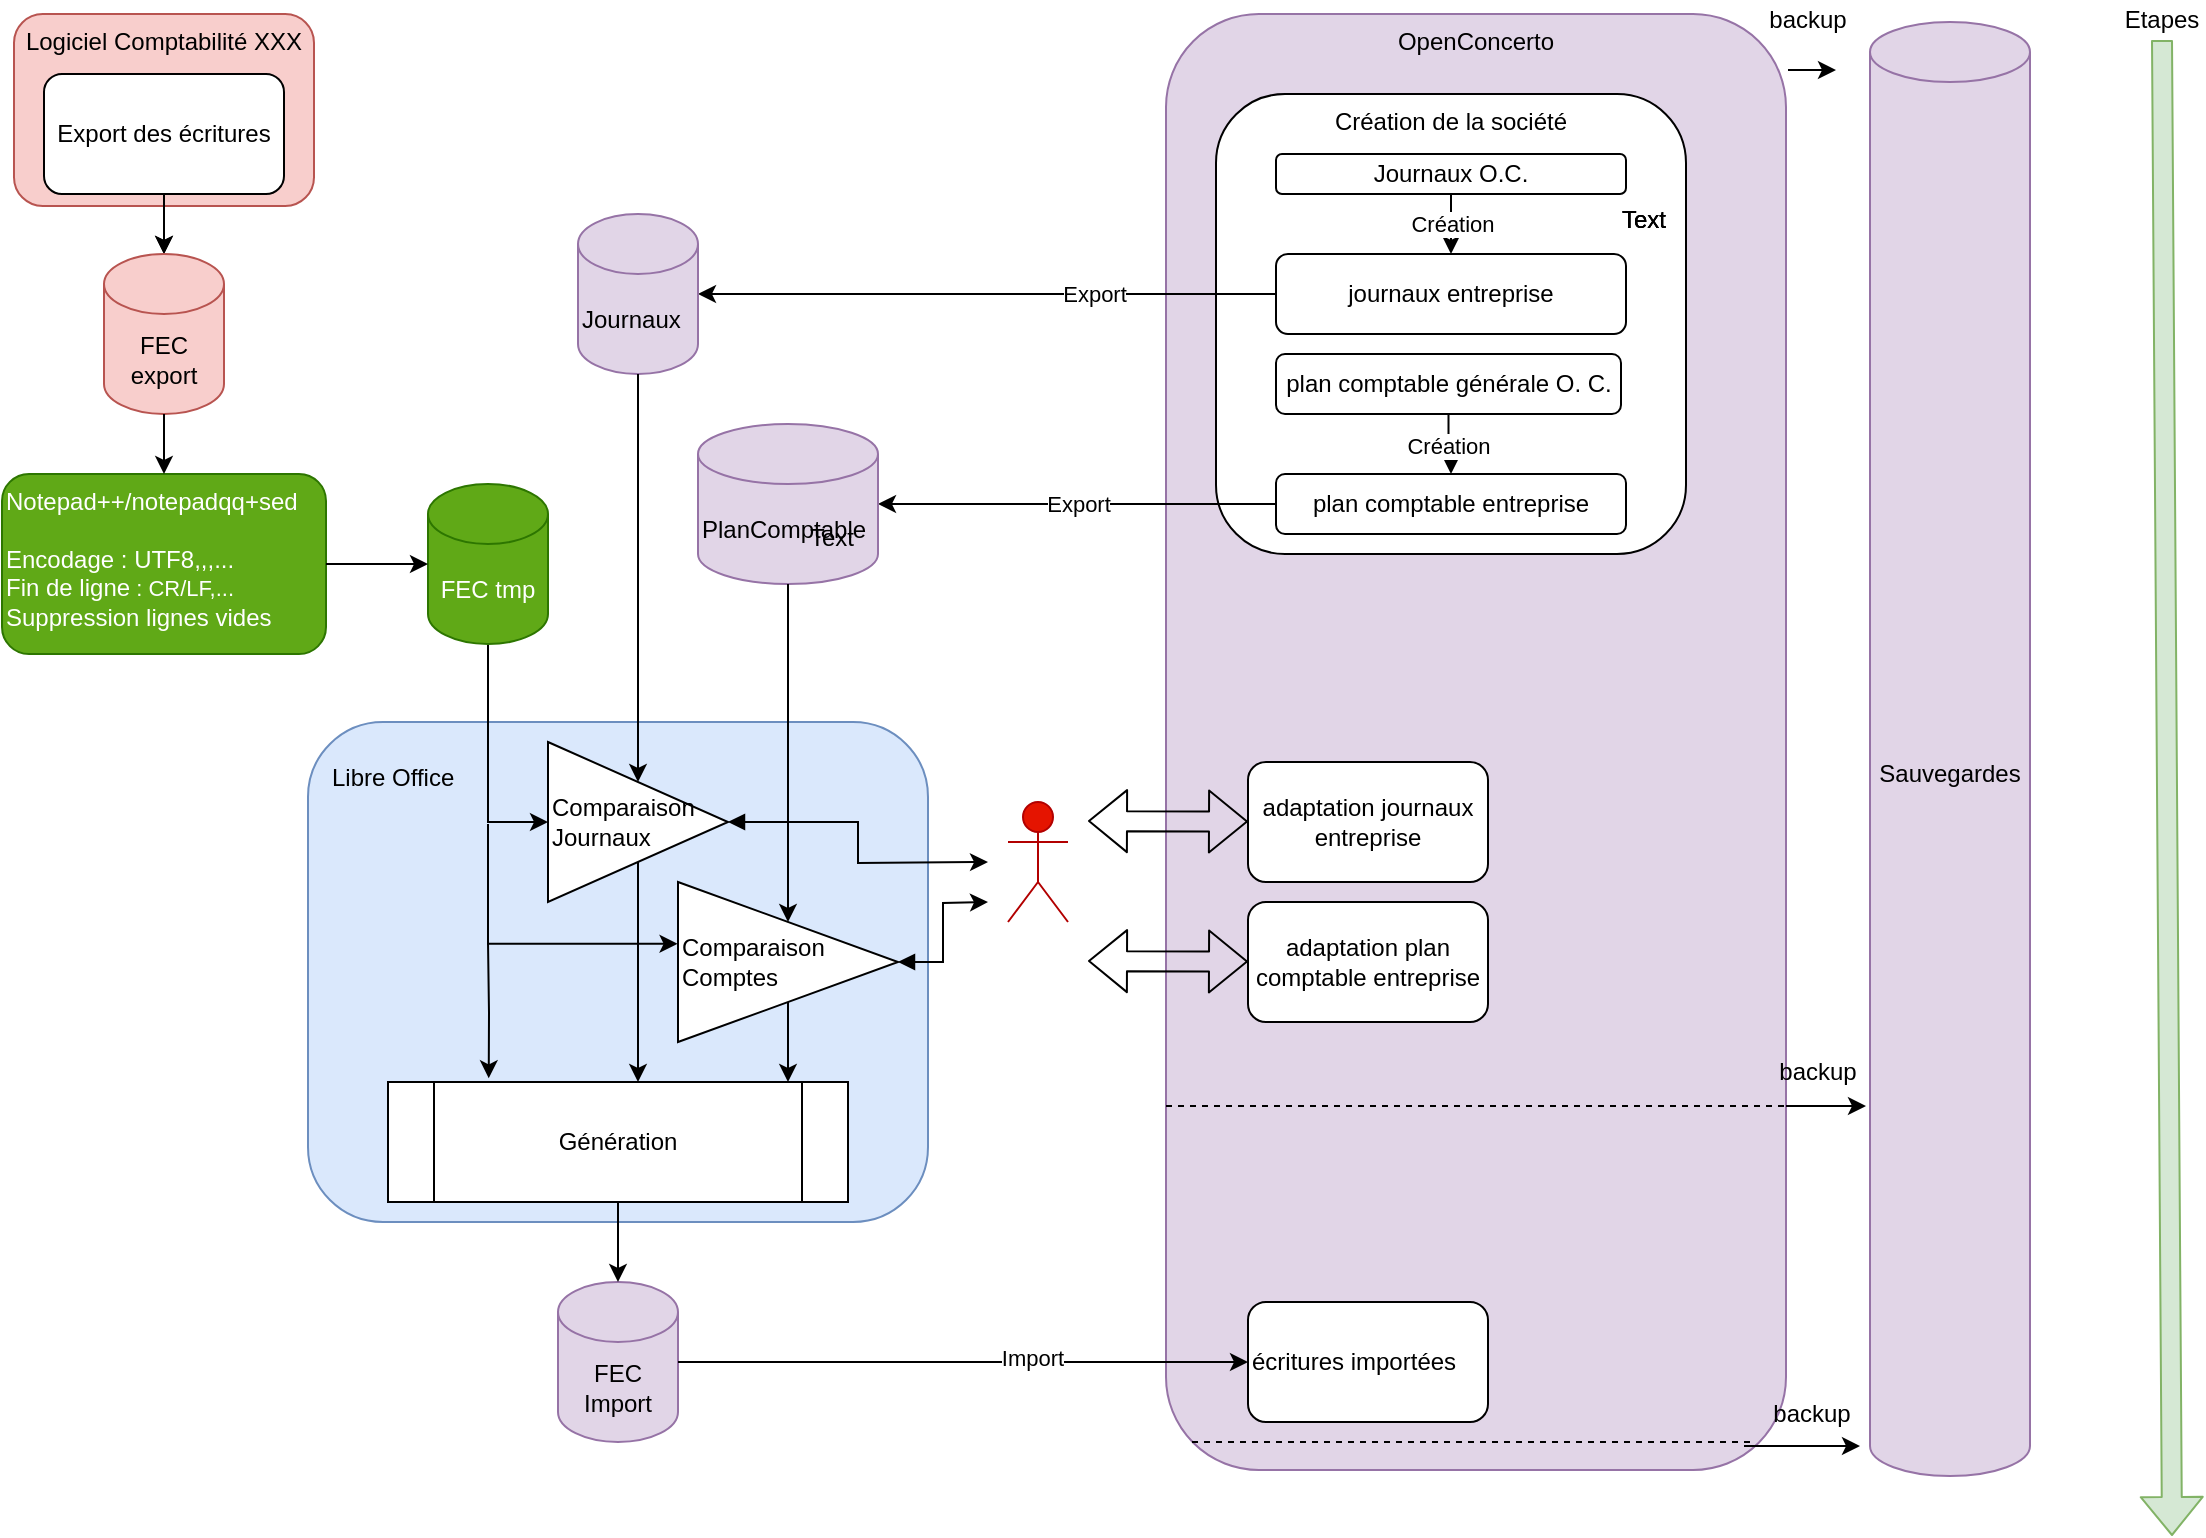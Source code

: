<mxfile version="14.1.8" type="device"><diagram id="FTtBnfxuCCxlrer31UgB" name="Page-1"><mxGraphModel dx="1102" dy="573" grid="0" gridSize="10" guides="1" tooltips="1" connect="1" arrows="1" fold="1" page="1" pageScale="1" pageWidth="1169" pageHeight="827" math="0" shadow="0"><root><mxCell id="0"/><mxCell id="1" parent="0"/><mxCell id="Ok6QgN-XUsgTElneWZgb-4" value="" style="edgeStyle=orthogonalEdgeStyle;rounded=0;orthogonalLoop=1;jettySize=auto;html=1;" parent="1" source="Ok6QgN-XUsgTElneWZgb-2" target="Ok6QgN-XUsgTElneWZgb-1" edge="1"><mxGeometry relative="1" as="geometry"/></mxCell><mxCell id="Ok6QgN-XUsgTElneWZgb-9" value="OpenConcerto" style="rounded=1;whiteSpace=wrap;html=1;align=center;verticalAlign=top;fillColor=#e1d5e7;strokeColor=#9673a6;" parent="1" vertex="1"><mxGeometry x="590" y="10" width="310" height="728" as="geometry"/></mxCell><mxCell id="Ok6QgN-XUsgTElneWZgb-10" value="Création de la société" style="rounded=1;whiteSpace=wrap;html=1;align=center;verticalAlign=top;" parent="1" vertex="1"><mxGeometry x="615" y="50" width="235" height="230" as="geometry"/></mxCell><mxCell id="Ok6QgN-XUsgTElneWZgb-21" style="edgeStyle=orthogonalEdgeStyle;rounded=0;orthogonalLoop=1;jettySize=auto;html=1;entryX=1;entryY=0.5;entryDx=0;entryDy=0;entryPerimeter=0;" parent="1" source="Ok6QgN-XUsgTElneWZgb-11" target="Ok6QgN-XUsgTElneWZgb-15" edge="1"><mxGeometry relative="1" as="geometry"/></mxCell><mxCell id="_dG5pLLXeFvFAPmjRebj-5" value="Export" style="edgeLabel;html=1;align=center;verticalAlign=middle;resizable=0;points=[];" parent="Ok6QgN-XUsgTElneWZgb-21" vertex="1" connectable="0"><mxGeometry x="-0.369" relative="1" as="geometry"><mxPoint as="offset"/></mxGeometry></mxCell><mxCell id="Ok6QgN-XUsgTElneWZgb-11" value="journaux entreprise" style="rounded=1;whiteSpace=wrap;html=1;align=center;" parent="1" vertex="1"><mxGeometry x="645" y="130" width="175" height="40" as="geometry"/></mxCell><mxCell id="Ok6QgN-XUsgTElneWZgb-23" value="Export" style="edgeStyle=orthogonalEdgeStyle;rounded=0;orthogonalLoop=1;jettySize=auto;html=1;" parent="1" source="Ok6QgN-XUsgTElneWZgb-14" target="Ok6QgN-XUsgTElneWZgb-16" edge="1"><mxGeometry relative="1" as="geometry"/></mxCell><mxCell id="Ok6QgN-XUsgTElneWZgb-14" value="plan comptable entreprise" style="rounded=1;whiteSpace=wrap;html=1;align=center;" parent="1" vertex="1"><mxGeometry x="645" y="240" width="175" height="30" as="geometry"/></mxCell><mxCell id="Ok6QgN-XUsgTElneWZgb-15" value="Journaux" style="shape=cylinder3;whiteSpace=wrap;html=1;boundedLbl=1;backgroundOutline=1;size=15;align=left;fillColor=#e1d5e7;strokeColor=#9673a6;" parent="1" vertex="1"><mxGeometry x="296" y="110" width="60" height="80" as="geometry"/></mxCell><mxCell id="Ok6QgN-XUsgTElneWZgb-16" value="PlanComptable" style="shape=cylinder3;whiteSpace=wrap;html=1;boundedLbl=1;backgroundOutline=1;size=15;align=left;fillColor=#e1d5e7;strokeColor=#9673a6;" parent="1" vertex="1"><mxGeometry x="356" y="215" width="90" height="80" as="geometry"/></mxCell><mxCell id="Ok6QgN-XUsgTElneWZgb-46" value="Logiciel Comptabilité XXX" style="rounded=1;whiteSpace=wrap;html=1;align=center;verticalAlign=top;fillColor=#f8cecc;strokeColor=#b85450;" parent="1" vertex="1"><mxGeometry x="14" y="10" width="150" height="96" as="geometry"/></mxCell><mxCell id="Ok6QgN-XUsgTElneWZgb-47" style="edgeStyle=orthogonalEdgeStyle;rounded=0;orthogonalLoop=1;jettySize=auto;html=1;entryX=0.5;entryY=0;entryDx=0;entryDy=0;entryPerimeter=0;" parent="1" source="Ok6QgN-XUsgTElneWZgb-2" target="Ok6QgN-XUsgTElneWZgb-1" edge="1"><mxGeometry relative="1" as="geometry"/></mxCell><mxCell id="Ok6QgN-XUsgTElneWZgb-2" value="Export des écritures" style="rounded=1;whiteSpace=wrap;html=1;" parent="1" vertex="1"><mxGeometry x="29" y="40" width="120" height="60" as="geometry"/></mxCell><mxCell id="_dG5pLLXeFvFAPmjRebj-6" value="Création" style="edgeStyle=orthogonalEdgeStyle;rounded=0;orthogonalLoop=1;jettySize=auto;html=1;" parent="1" source="_dG5pLLXeFvFAPmjRebj-3" target="Ok6QgN-XUsgTElneWZgb-11" edge="1"><mxGeometry relative="1" as="geometry"/></mxCell><mxCell id="_dG5pLLXeFvFAPmjRebj-3" value="Journaux O.C." style="rounded=1;whiteSpace=wrap;html=1;align=center;" parent="1" vertex="1"><mxGeometry x="645" y="80" width="175" height="20" as="geometry"/></mxCell><mxCell id="_dG5pLLXeFvFAPmjRebj-8" value="Création" style="edgeStyle=orthogonalEdgeStyle;rounded=0;orthogonalLoop=1;jettySize=auto;html=1;entryX=0.5;entryY=0;entryDx=0;entryDy=0;" parent="1" source="_dG5pLLXeFvFAPmjRebj-7" target="Ok6QgN-XUsgTElneWZgb-14" edge="1"><mxGeometry relative="1" as="geometry"/></mxCell><mxCell id="_dG5pLLXeFvFAPmjRebj-7" value="plan comptable générale O. C." style="rounded=1;whiteSpace=wrap;html=1;align=center;" parent="1" vertex="1"><mxGeometry x="645" y="180" width="172.5" height="30" as="geometry"/></mxCell><mxCell id="Ok6QgN-XUsgTElneWZgb-17" value="&amp;nbsp; &amp;nbsp;&lt;br&gt;&amp;nbsp; &amp;nbsp;Libre Office" style="rounded=1;whiteSpace=wrap;html=1;align=left;horizontal=1;verticalAlign=top;fillColor=#dae8fc;strokeColor=#6c8ebf;" parent="1" vertex="1"><mxGeometry x="161" y="364" width="310" height="250" as="geometry"/></mxCell><mxCell id="Ok6QgN-XUsgTElneWZgb-32" style="edgeStyle=orthogonalEdgeStyle;rounded=0;orthogonalLoop=1;jettySize=auto;html=1;startArrow=block;startFill=1;" parent="1" source="Ok6QgN-XUsgTElneWZgb-18" edge="1"><mxGeometry x="161" y="364" as="geometry"><mxPoint x="501" y="434" as="targetPoint"/></mxGeometry></mxCell><mxCell id="Ok6QgN-XUsgTElneWZgb-18" value="Comparaison&lt;br&gt;Journaux" style="triangle;whiteSpace=wrap;html=1;align=left;" parent="1" vertex="1"><mxGeometry x="281" y="374" width="90" height="80" as="geometry"/></mxCell><mxCell id="Ok6QgN-XUsgTElneWZgb-19" style="edgeStyle=orthogonalEdgeStyle;rounded=0;orthogonalLoop=1;jettySize=auto;html=1;entryX=0;entryY=0.5;entryDx=0;entryDy=0;" parent="1" source="Ok6QgN-XUsgTElneWZgb-7" target="Ok6QgN-XUsgTElneWZgb-18" edge="1"><mxGeometry x="161" y="364" as="geometry"/></mxCell><mxCell id="Ok6QgN-XUsgTElneWZgb-24" value="Actor" style="shape=umlActor;verticalLabelPosition=bottom;verticalAlign=top;html=1;outlineConnect=0;align=left;fillColor=#e51400;strokeColor=#B20000;fontColor=#ffffff;" parent="1" vertex="1"><mxGeometry x="511" y="404" width="30" height="60" as="geometry"/></mxCell><mxCell id="Ok6QgN-XUsgTElneWZgb-25" value="" style="shape=flexArrow;endArrow=classic;startArrow=classic;html=1;" parent="1" target="Ok6QgN-XUsgTElneWZgb-26" edge="1"><mxGeometry x="161" y="364" width="50" height="50" as="geometry"><mxPoint x="551" y="413.5" as="sourcePoint"/><mxPoint x="621" y="414" as="targetPoint"/></mxGeometry></mxCell><mxCell id="Ok6QgN-XUsgTElneWZgb-26" value="adaptation journaux entreprise" style="rounded=1;whiteSpace=wrap;html=1;" parent="1" vertex="1"><mxGeometry x="631" y="384" width="120" height="60" as="geometry"/></mxCell><mxCell id="Ok6QgN-XUsgTElneWZgb-33" style="edgeStyle=orthogonalEdgeStyle;rounded=0;orthogonalLoop=1;jettySize=auto;html=1;startArrow=block;startFill=1;" parent="1" source="Ok6QgN-XUsgTElneWZgb-27" edge="1"><mxGeometry x="161" y="364" as="geometry"><mxPoint x="501" y="454" as="targetPoint"/></mxGeometry></mxCell><mxCell id="Ok6QgN-XUsgTElneWZgb-27" value="Comparaison&lt;br&gt;Comptes" style="triangle;whiteSpace=wrap;html=1;align=left;" parent="1" vertex="1"><mxGeometry x="346" y="444" width="110" height="80" as="geometry"/></mxCell><mxCell id="Ok6QgN-XUsgTElneWZgb-30" value="" style="shape=flexArrow;endArrow=classic;startArrow=classic;html=1;" parent="1" target="Ok6QgN-XUsgTElneWZgb-31" edge="1"><mxGeometry x="161" y="364" width="50" height="50" as="geometry"><mxPoint x="551" y="483.5" as="sourcePoint"/><mxPoint x="621" y="484" as="targetPoint"/></mxGeometry></mxCell><mxCell id="Ok6QgN-XUsgTElneWZgb-31" value="adaptation plan comptable entreprise" style="rounded=1;whiteSpace=wrap;html=1;" parent="1" vertex="1"><mxGeometry x="631" y="454" width="120" height="60" as="geometry"/></mxCell><mxCell id="Ok6QgN-XUsgTElneWZgb-28" style="edgeStyle=orthogonalEdgeStyle;rounded=0;orthogonalLoop=1;jettySize=auto;html=1;entryX=-0.002;entryY=0.386;entryDx=0;entryDy=0;entryPerimeter=0;" parent="1" target="Ok6QgN-XUsgTElneWZgb-27" edge="1"><mxGeometry x="161" y="364" as="geometry"><mxPoint x="331" y="484" as="targetPoint"/><Array as="points"><mxPoint x="251" y="475"/></Array><mxPoint x="251" y="415" as="sourcePoint"/></mxGeometry></mxCell><mxCell id="Ok6QgN-XUsgTElneWZgb-34" value="Génération" style="shape=process;whiteSpace=wrap;html=1;backgroundOutline=1;align=center;" parent="1" vertex="1"><mxGeometry x="201" y="544" width="230" height="60" as="geometry"/></mxCell><mxCell id="Ok6QgN-XUsgTElneWZgb-36" style="edgeStyle=orthogonalEdgeStyle;rounded=0;orthogonalLoop=1;jettySize=auto;html=1;" parent="1" source="Ok6QgN-XUsgTElneWZgb-18" target="Ok6QgN-XUsgTElneWZgb-34" edge="1"><mxGeometry x="161" y="364" as="geometry"><Array as="points"><mxPoint x="326" y="504"/><mxPoint x="326" y="504"/></Array></mxGeometry></mxCell><mxCell id="Ok6QgN-XUsgTElneWZgb-39" style="edgeStyle=orthogonalEdgeStyle;rounded=0;orthogonalLoop=1;jettySize=auto;html=1;entryX=0.87;entryY=0;entryDx=0;entryDy=0;entryPerimeter=0;" parent="1" source="Ok6QgN-XUsgTElneWZgb-27" target="Ok6QgN-XUsgTElneWZgb-34" edge="1"><mxGeometry x="161" y="364" as="geometry"/></mxCell><mxCell id="Ok6QgN-XUsgTElneWZgb-40" style="edgeStyle=orthogonalEdgeStyle;rounded=0;orthogonalLoop=1;jettySize=auto;html=1;entryX=0.219;entryY=-0.031;entryDx=0;entryDy=0;entryPerimeter=0;" parent="1" target="Ok6QgN-XUsgTElneWZgb-34" edge="1"><mxGeometry x="161" y="364" as="geometry"><mxPoint x="251" y="474" as="sourcePoint"/></mxGeometry></mxCell><mxCell id="Ok6QgN-XUsgTElneWZgb-42" value="FEC Import" style="shape=cylinder3;whiteSpace=wrap;html=1;boundedLbl=1;backgroundOutline=1;size=15;align=center;fillColor=#e1d5e7;strokeColor=#9673a6;" parent="1" vertex="1"><mxGeometry x="286" y="644" width="60" height="80" as="geometry"/></mxCell><mxCell id="Ok6QgN-XUsgTElneWZgb-43" style="edgeStyle=orthogonalEdgeStyle;rounded=0;orthogonalLoop=1;jettySize=auto;html=1;entryX=0.5;entryY=0;entryDx=0;entryDy=0;entryPerimeter=0;" parent="1" source="Ok6QgN-XUsgTElneWZgb-34" target="Ok6QgN-XUsgTElneWZgb-42" edge="1"><mxGeometry x="161" y="364" as="geometry"/></mxCell><mxCell id="Ok6QgN-XUsgTElneWZgb-44" value="écritures importées" style="rounded=1;whiteSpace=wrap;html=1;align=left;" parent="1" vertex="1"><mxGeometry x="631" y="654" width="120" height="60" as="geometry"/></mxCell><mxCell id="Ok6QgN-XUsgTElneWZgb-45" style="edgeStyle=orthogonalEdgeStyle;rounded=0;orthogonalLoop=1;jettySize=auto;html=1;" parent="1" source="Ok6QgN-XUsgTElneWZgb-42" target="Ok6QgN-XUsgTElneWZgb-44" edge="1"><mxGeometry x="161" y="364" as="geometry"/></mxCell><mxCell id="_dG5pLLXeFvFAPmjRebj-10" value="Import" style="edgeLabel;html=1;align=center;verticalAlign=middle;resizable=0;points=[];" parent="Ok6QgN-XUsgTElneWZgb-45" vertex="1" connectable="0"><mxGeometry x="0.242" y="2" relative="1" as="geometry"><mxPoint as="offset"/></mxGeometry></mxCell><mxCell id="Ok6QgN-XUsgTElneWZgb-20" style="edgeStyle=orthogonalEdgeStyle;rounded=0;orthogonalLoop=1;jettySize=auto;html=1;" parent="1" source="Ok6QgN-XUsgTElneWZgb-15" target="Ok6QgN-XUsgTElneWZgb-18" edge="1"><mxGeometry relative="1" as="geometry"/></mxCell><mxCell id="Ok6QgN-XUsgTElneWZgb-29" style="edgeStyle=orthogonalEdgeStyle;rounded=0;orthogonalLoop=1;jettySize=auto;html=1;entryX=0.5;entryY=0;entryDx=0;entryDy=0;" parent="1" source="Ok6QgN-XUsgTElneWZgb-16" target="Ok6QgN-XUsgTElneWZgb-27" edge="1"><mxGeometry relative="1" as="geometry"/></mxCell><mxCell id="tkt8XP1nEZdNkXwmtiH8-1" value="" style="group" parent="1" vertex="1" connectable="0"><mxGeometry x="8" y="130" width="273" height="200" as="geometry"/></mxCell><mxCell id="Ok6QgN-XUsgTElneWZgb-1" value="FEC export" style="shape=cylinder3;whiteSpace=wrap;html=1;boundedLbl=1;backgroundOutline=1;size=15;fillColor=#f8cecc;strokeColor=#b85450;" parent="tkt8XP1nEZdNkXwmtiH8-1" vertex="1"><mxGeometry x="51" width="60" height="80" as="geometry"/></mxCell><mxCell id="Ok6QgN-XUsgTElneWZgb-5" value="Notepad++/notepadqq+sed&lt;br&gt;&lt;br&gt;Encodage : &lt;font&gt;UTF8,,,...&lt;br&gt;&lt;font&gt;&lt;font style=&quot;font-size: 12px&quot;&gt;Fin de ligne&lt;/font&gt;&lt;span style=&quot;font-size: 11px&quot;&gt; : CR/LF,...&lt;br&gt;&lt;/span&gt;&lt;/font&gt;&lt;/font&gt;&lt;font style=&quot;font-size: 12px&quot;&gt;Suppression lignes vides&amp;nbsp;&lt;/font&gt;" style="rounded=1;whiteSpace=wrap;html=1;horizontal=1;verticalAlign=top;align=left;fillColor=#60a917;strokeColor=#2D7600;fontColor=#ffffff;" parent="tkt8XP1nEZdNkXwmtiH8-1" vertex="1"><mxGeometry y="110" width="162" height="90" as="geometry"/></mxCell><mxCell id="Ok6QgN-XUsgTElneWZgb-6" style="edgeStyle=orthogonalEdgeStyle;rounded=0;orthogonalLoop=1;jettySize=auto;html=1;" parent="tkt8XP1nEZdNkXwmtiH8-1" source="Ok6QgN-XUsgTElneWZgb-1" target="Ok6QgN-XUsgTElneWZgb-5" edge="1"><mxGeometry relative="1" as="geometry"/></mxCell><mxCell id="Ok6QgN-XUsgTElneWZgb-7" value="FEC tmp" style="shape=cylinder3;whiteSpace=wrap;html=1;boundedLbl=1;backgroundOutline=1;size=15;fillColor=#60a917;strokeColor=#2D7600;fontColor=#ffffff;" parent="tkt8XP1nEZdNkXwmtiH8-1" vertex="1"><mxGeometry x="213" y="115" width="60" height="80" as="geometry"/></mxCell><mxCell id="Ok6QgN-XUsgTElneWZgb-13" value="" style="edgeStyle=orthogonalEdgeStyle;rounded=0;orthogonalLoop=1;jettySize=auto;html=1;" parent="tkt8XP1nEZdNkXwmtiH8-1" source="Ok6QgN-XUsgTElneWZgb-5" target="Ok6QgN-XUsgTElneWZgb-7" edge="1"><mxGeometry relative="1" as="geometry"/></mxCell><mxCell id="Ok6QgN-XUsgTElneWZgb-12" style="edgeStyle=orthogonalEdgeStyle;rounded=0;orthogonalLoop=1;jettySize=auto;html=1;exitX=0.5;exitY=1;exitDx=0;exitDy=0;" parent="tkt8XP1nEZdNkXwmtiH8-1" source="Ok6QgN-XUsgTElneWZgb-5" target="Ok6QgN-XUsgTElneWZgb-5" edge="1"><mxGeometry relative="1" as="geometry"/></mxCell><mxCell id="jcsP6UYFBki55ufHDfRH-1" value="Sauvegardes&lt;br&gt;" style="shape=cylinder3;whiteSpace=wrap;html=1;boundedLbl=1;backgroundOutline=1;size=15;align=center;fillColor=#e1d5e7;strokeColor=#9673a6;" vertex="1" parent="1"><mxGeometry x="942" y="14" width="80" height="727" as="geometry"/></mxCell><mxCell id="jcsP6UYFBki55ufHDfRH-4" value="" style="endArrow=classic;html=1;" edge="1" parent="1"><mxGeometry width="50" height="50" relative="1" as="geometry"><mxPoint x="901" y="38" as="sourcePoint"/><mxPoint x="925" y="38" as="targetPoint"/></mxGeometry></mxCell><mxCell id="jcsP6UYFBki55ufHDfRH-8" value="Text" style="text;html=1;strokeColor=none;fillColor=none;align=center;verticalAlign=middle;whiteSpace=wrap;rounded=0;" vertex="1" parent="1"><mxGeometry x="403" y="262" width="40" height="20" as="geometry"/></mxCell><mxCell id="jcsP6UYFBki55ufHDfRH-10" value="Text" style="text;html=1;strokeColor=none;fillColor=none;align=center;verticalAlign=middle;whiteSpace=wrap;rounded=0;" vertex="1" parent="1"><mxGeometry x="809" y="103" width="40" height="20" as="geometry"/></mxCell><mxCell id="jcsP6UYFBki55ufHDfRH-11" value="Text" style="text;html=1;strokeColor=none;fillColor=none;align=center;verticalAlign=middle;whiteSpace=wrap;rounded=0;" vertex="1" parent="1"><mxGeometry x="809" y="103" width="40" height="20" as="geometry"/></mxCell><mxCell id="jcsP6UYFBki55ufHDfRH-12" value="Text" style="text;html=1;strokeColor=none;fillColor=none;align=center;verticalAlign=middle;whiteSpace=wrap;rounded=0;" vertex="1" parent="1"><mxGeometry x="809" y="103" width="40" height="20" as="geometry"/></mxCell><mxCell id="jcsP6UYFBki55ufHDfRH-14" value="Etapes" style="text;html=1;strokeColor=none;fillColor=none;align=center;verticalAlign=middle;whiteSpace=wrap;rounded=0;" vertex="1" parent="1"><mxGeometry x="1068" y="3" width="40" height="20" as="geometry"/></mxCell><mxCell id="jcsP6UYFBki55ufHDfRH-16" value="backup" style="text;html=1;strokeColor=none;fillColor=none;align=center;verticalAlign=middle;whiteSpace=wrap;rounded=0;" vertex="1" parent="1"><mxGeometry x="891" y="3" width="40" height="20" as="geometry"/></mxCell><mxCell id="jcsP6UYFBki55ufHDfRH-18" value="" style="endArrow=classic;html=1;exitX=1;exitY=0.75;exitDx=0;exitDy=0;" edge="1" parent="1" source="Ok6QgN-XUsgTElneWZgb-9"><mxGeometry width="50" height="50" relative="1" as="geometry"><mxPoint x="908" y="538" as="sourcePoint"/><mxPoint x="940" y="556" as="targetPoint"/></mxGeometry></mxCell><mxCell id="jcsP6UYFBki55ufHDfRH-19" value="backup" style="text;html=1;strokeColor=none;fillColor=none;align=center;verticalAlign=middle;whiteSpace=wrap;rounded=0;" vertex="1" parent="1"><mxGeometry x="896" y="529" width="40" height="20" as="geometry"/></mxCell><mxCell id="jcsP6UYFBki55ufHDfRH-20" value="" style="endArrow=classic;html=1;" edge="1" parent="1"><mxGeometry width="50" height="50" relative="1" as="geometry"><mxPoint x="879" y="726" as="sourcePoint"/><mxPoint x="937" y="726" as="targetPoint"/></mxGeometry></mxCell><mxCell id="jcsP6UYFBki55ufHDfRH-21" value="backup" style="text;html=1;strokeColor=none;fillColor=none;align=center;verticalAlign=middle;whiteSpace=wrap;rounded=0;" vertex="1" parent="1"><mxGeometry x="893" y="700" width="40" height="20" as="geometry"/></mxCell><mxCell id="jcsP6UYFBki55ufHDfRH-22" value="" style="shape=flexArrow;endArrow=classic;html=1;exitX=0.5;exitY=1;exitDx=0;exitDy=0;fillColor=#d5e8d4;strokeColor=#82b366;" edge="1" parent="1" source="jcsP6UYFBki55ufHDfRH-14"><mxGeometry width="50" height="50" relative="1" as="geometry"><mxPoint x="804" y="231" as="sourcePoint"/><mxPoint x="1093" y="771" as="targetPoint"/></mxGeometry></mxCell><mxCell id="jcsP6UYFBki55ufHDfRH-30" value="" style="endArrow=none;dashed=1;html=1;exitX=0;exitY=0.75;exitDx=0;exitDy=0;entryX=1;entryY=0.75;entryDx=0;entryDy=0;" edge="1" parent="1" source="Ok6QgN-XUsgTElneWZgb-9" target="Ok6QgN-XUsgTElneWZgb-9"><mxGeometry width="50" height="50" relative="1" as="geometry"><mxPoint x="804" y="489" as="sourcePoint"/><mxPoint x="854" y="439" as="targetPoint"/></mxGeometry></mxCell><mxCell id="jcsP6UYFBki55ufHDfRH-31" value="" style="endArrow=none;dashed=1;html=1;" edge="1" parent="1"><mxGeometry width="50" height="50" relative="1" as="geometry"><mxPoint x="603" y="724" as="sourcePoint"/><mxPoint x="882" y="724" as="targetPoint"/></mxGeometry></mxCell></root></mxGraphModel></diagram></mxfile>